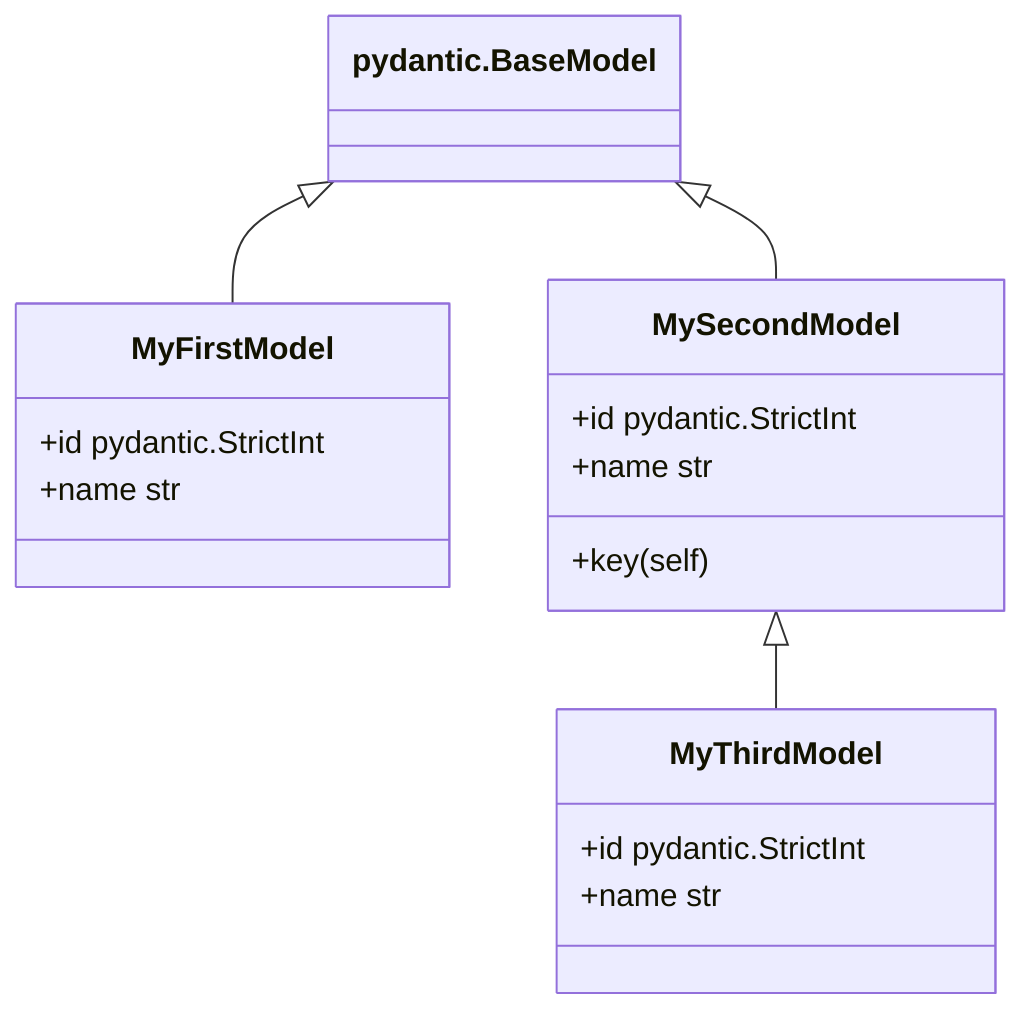 classDiagram
    class `pydantic.BaseModel`
    `pydantic.BaseModel` <|-- MyFirstModel
    class MyFirstModel{
        +id pydantic.StrictInt
        +name str
    }
    `pydantic.BaseModel` <|-- MySecondModel
    class MySecondModel{
        +id pydantic.StrictInt
        +name str
        +key(self)
    }
    MySecondModel <|-- MyThirdModel
    class MyThirdModel{
        +id pydantic.StrictInt
        +name str
    }